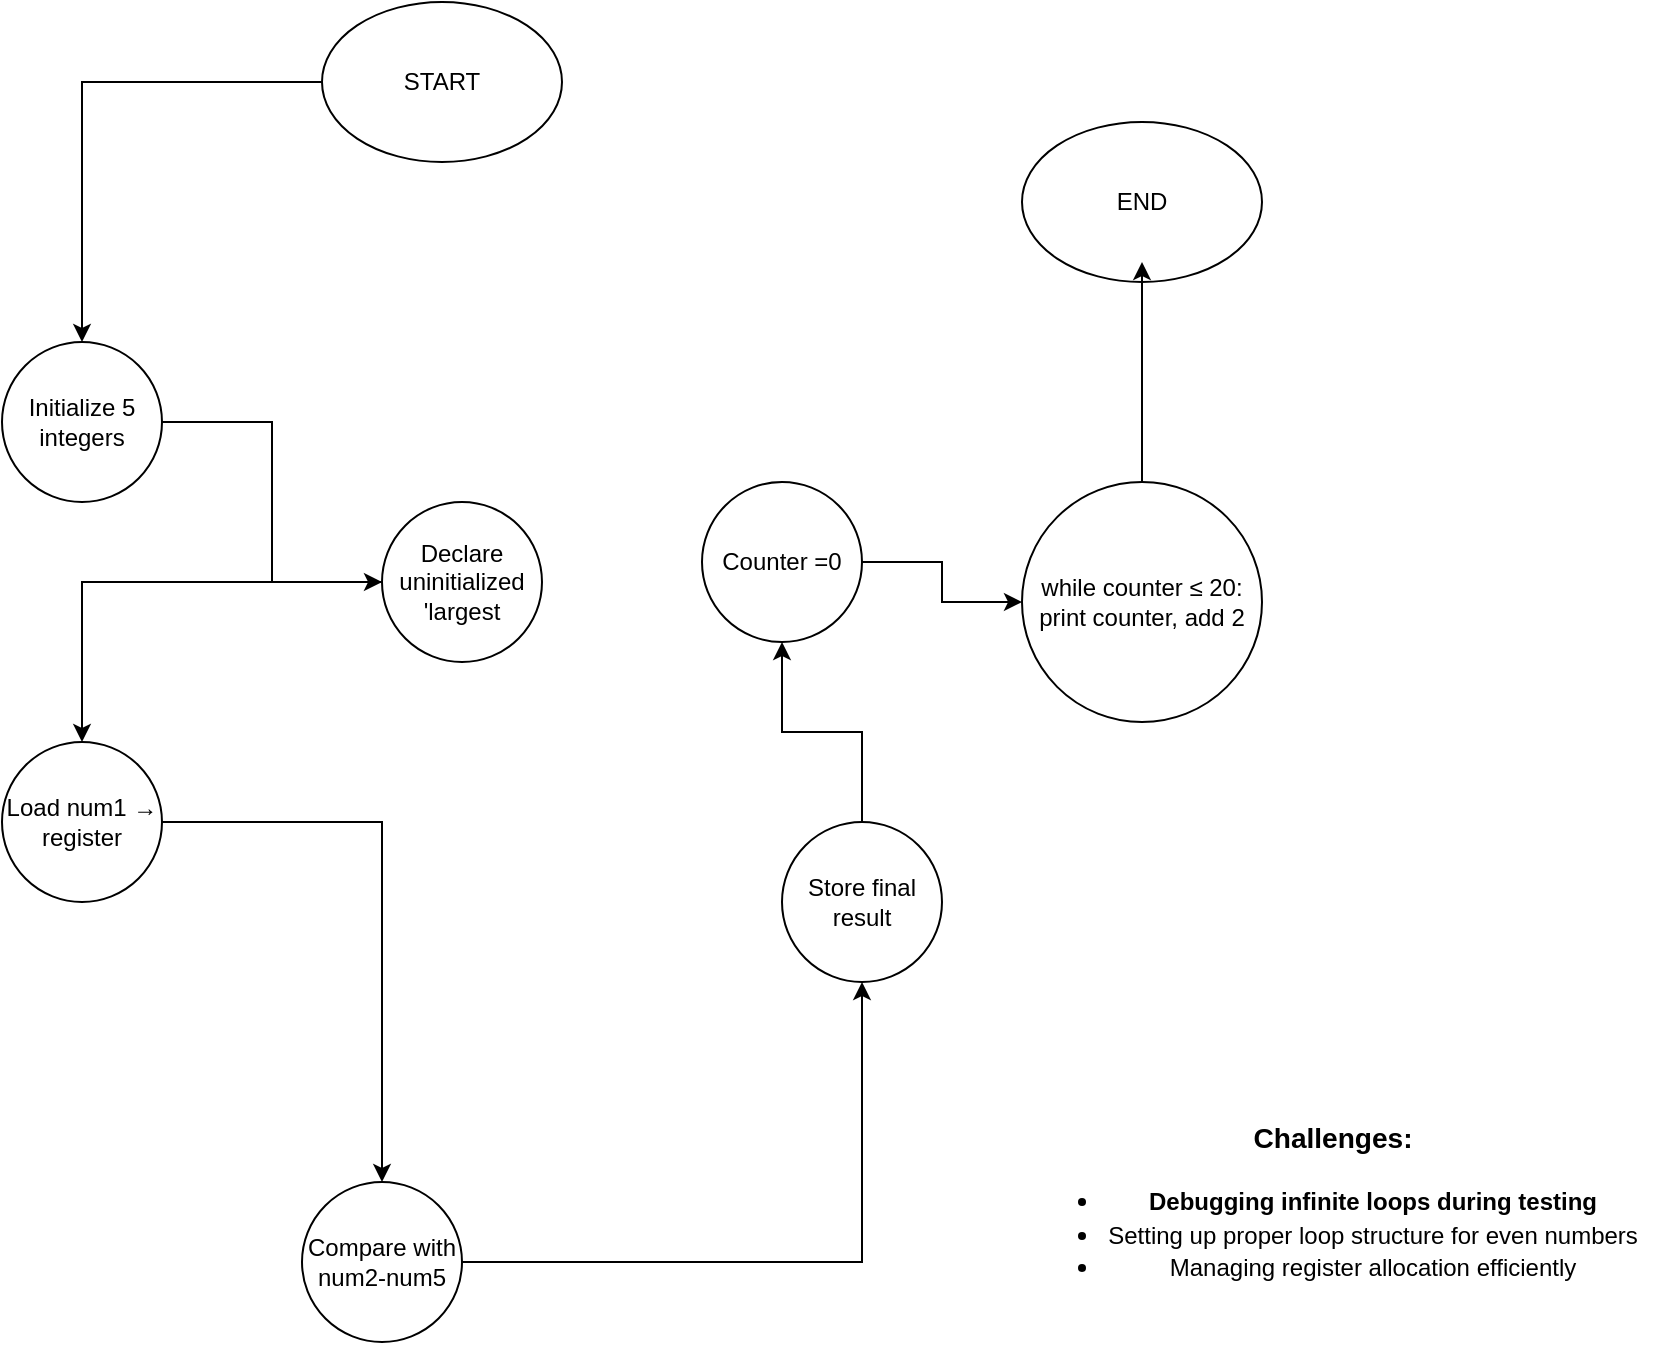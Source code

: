 <mxfile version="27.1.6">
  <diagram name="Page-1" id="WKCeRYK-1jBpdLR3Rnv2">
    <mxGraphModel dx="1470" dy="776" grid="1" gridSize="10" guides="1" tooltips="1" connect="1" arrows="1" fold="1" page="1" pageScale="1" pageWidth="850" pageHeight="1100" math="0" shadow="0">
      <root>
        <mxCell id="0" />
        <mxCell id="1" parent="0" />
        <mxCell id="9WJGTT4vLPned5-yAYrh-5" value="" style="edgeStyle=orthogonalEdgeStyle;rounded=0;orthogonalLoop=1;jettySize=auto;html=1;" parent="1" source="9WJGTT4vLPned5-yAYrh-1" target="9WJGTT4vLPned5-yAYrh-4" edge="1">
          <mxGeometry relative="1" as="geometry" />
        </mxCell>
        <mxCell id="9WJGTT4vLPned5-yAYrh-1" value="START" style="ellipse;whiteSpace=wrap;html=1;" parent="1" vertex="1">
          <mxGeometry x="320" y="280" width="120" height="80" as="geometry" />
        </mxCell>
        <mxCell id="9WJGTT4vLPned5-yAYrh-7" value="" style="edgeStyle=orthogonalEdgeStyle;rounded=0;orthogonalLoop=1;jettySize=auto;html=1;" parent="1" source="9WJGTT4vLPned5-yAYrh-4" target="9WJGTT4vLPned5-yAYrh-6" edge="1">
          <mxGeometry relative="1" as="geometry" />
        </mxCell>
        <mxCell id="9WJGTT4vLPned5-yAYrh-4" value="Initialize 5 integers " style="ellipse;whiteSpace=wrap;html=1;" parent="1" vertex="1">
          <mxGeometry x="160" y="450" width="80" height="80" as="geometry" />
        </mxCell>
        <mxCell id="9WJGTT4vLPned5-yAYrh-9" value="" style="edgeStyle=orthogonalEdgeStyle;rounded=0;orthogonalLoop=1;jettySize=auto;html=1;" parent="1" source="9WJGTT4vLPned5-yAYrh-6" target="9WJGTT4vLPned5-yAYrh-8" edge="1">
          <mxGeometry relative="1" as="geometry" />
        </mxCell>
        <mxCell id="9WJGTT4vLPned5-yAYrh-6" value="&lt;div&gt;Declare uninitialized &#39;largest&lt;/div&gt;" style="ellipse;whiteSpace=wrap;html=1;" parent="1" vertex="1">
          <mxGeometry x="350" y="530" width="80" height="80" as="geometry" />
        </mxCell>
        <mxCell id="9WJGTT4vLPned5-yAYrh-11" value="" style="edgeStyle=orthogonalEdgeStyle;rounded=0;orthogonalLoop=1;jettySize=auto;html=1;" parent="1" source="9WJGTT4vLPned5-yAYrh-8" target="9WJGTT4vLPned5-yAYrh-10" edge="1">
          <mxGeometry relative="1" as="geometry" />
        </mxCell>
        <mxCell id="9WJGTT4vLPned5-yAYrh-8" value="Load num1 → register" style="ellipse;whiteSpace=wrap;html=1;" parent="1" vertex="1">
          <mxGeometry x="160" y="650" width="80" height="80" as="geometry" />
        </mxCell>
        <mxCell id="9WJGTT4vLPned5-yAYrh-13" value="" style="edgeStyle=orthogonalEdgeStyle;rounded=0;orthogonalLoop=1;jettySize=auto;html=1;" parent="1" source="9WJGTT4vLPned5-yAYrh-10" target="9WJGTT4vLPned5-yAYrh-12" edge="1">
          <mxGeometry relative="1" as="geometry" />
        </mxCell>
        <mxCell id="9WJGTT4vLPned5-yAYrh-10" value="Compare with num2-num5" style="ellipse;whiteSpace=wrap;html=1;" parent="1" vertex="1">
          <mxGeometry x="310" y="870" width="80" height="80" as="geometry" />
        </mxCell>
        <mxCell id="9WJGTT4vLPned5-yAYrh-12" value="Store final result" style="ellipse;whiteSpace=wrap;html=1;" parent="1" vertex="1">
          <mxGeometry x="550" y="690" width="80" height="80" as="geometry" />
        </mxCell>
        <mxCell id="9WJGTT4vLPned5-yAYrh-14" value="END" style="ellipse;whiteSpace=wrap;html=1;" parent="1" vertex="1">
          <mxGeometry x="670" y="340" width="120" height="80" as="geometry" />
        </mxCell>
        <mxCell id="9WJGTT4vLPned5-yAYrh-20" value="&lt;h3 class=&quot;text-lg font-bold text-text-100 mt-1 -mb-1.5&quot;&gt;&lt;p class=&quot;whitespace-normal break-words&quot;&gt;&lt;strong&gt;Challenges:&lt;/strong&gt;&lt;/p&gt;&lt;ul class=&quot;[&amp;amp;:not(:last-child)_ul]:pb-1 [&amp;amp;:not(:last-child)_ol]:pb-1 list-disc space-y-1.5 pl-7&quot;&gt;&lt;li class=&quot;whitespace-normal break-words&quot;&gt;&lt;font style=&quot;font-size: 12px;&quot;&gt;Debugging infinite loops during testing&lt;/font&gt;&lt;/li&gt;&lt;li class=&quot;whitespace-normal break-words&quot;&gt;&lt;span style=&quot;font-size: 12px; background-color: transparent; color: light-dark(rgb(0, 0, 0), rgb(255, 255, 255)); font-weight: normal;&quot;&gt;Setting up proper loop structure for even numbers&lt;/span&gt;&lt;/li&gt;&lt;li class=&quot;whitespace-normal break-words&quot;&gt;&lt;span style=&quot;background-color: transparent; color: light-dark(rgb(0, 0, 0), rgb(255, 255, 255)); font-weight: normal;&quot;&gt;&lt;font style=&quot;font-size: 12px;&quot;&gt;Managing register allocation efficiently&lt;/font&gt;&lt;/span&gt;&lt;/li&gt;&lt;/ul&gt;&lt;/h3&gt;" style="text;html=1;align=center;verticalAlign=middle;resizable=0;points=[];autosize=1;strokeColor=none;fillColor=none;" parent="1" vertex="1">
          <mxGeometry x="660" y="820" width="330" height="120" as="geometry" />
        </mxCell>
        <mxCell id="-OJZw667bfTz37DIvUch-3" value="" style="edgeStyle=orthogonalEdgeStyle;rounded=0;orthogonalLoop=1;jettySize=auto;html=1;" edge="1" parent="1" source="9WJGTT4vLPned5-yAYrh-12" target="-OJZw667bfTz37DIvUch-2">
          <mxGeometry relative="1" as="geometry">
            <mxPoint x="590" y="690" as="sourcePoint" />
            <mxPoint x="550" y="490" as="targetPoint" />
          </mxGeometry>
        </mxCell>
        <mxCell id="-OJZw667bfTz37DIvUch-6" value="" style="edgeStyle=orthogonalEdgeStyle;rounded=0;orthogonalLoop=1;jettySize=auto;html=1;" edge="1" parent="1" source="-OJZw667bfTz37DIvUch-2" target="-OJZw667bfTz37DIvUch-5">
          <mxGeometry relative="1" as="geometry" />
        </mxCell>
        <mxCell id="-OJZw667bfTz37DIvUch-2" value="Counter =0" style="ellipse;whiteSpace=wrap;html=1;aspect=fixed;" vertex="1" parent="1">
          <mxGeometry x="510" y="520" width="80" height="80" as="geometry" />
        </mxCell>
        <mxCell id="-OJZw667bfTz37DIvUch-8" value="" style="edgeStyle=orthogonalEdgeStyle;rounded=0;orthogonalLoop=1;jettySize=auto;html=1;" edge="1" parent="1" source="-OJZw667bfTz37DIvUch-5">
          <mxGeometry relative="1" as="geometry">
            <mxPoint x="730" y="410" as="targetPoint" />
          </mxGeometry>
        </mxCell>
        <mxCell id="-OJZw667bfTz37DIvUch-5" value="while counter ≤ 20: print counter, add 2" style="ellipse;whiteSpace=wrap;html=1;aspect=fixed;" vertex="1" parent="1">
          <mxGeometry x="670" y="520" width="120" height="120" as="geometry" />
        </mxCell>
      </root>
    </mxGraphModel>
  </diagram>
</mxfile>
